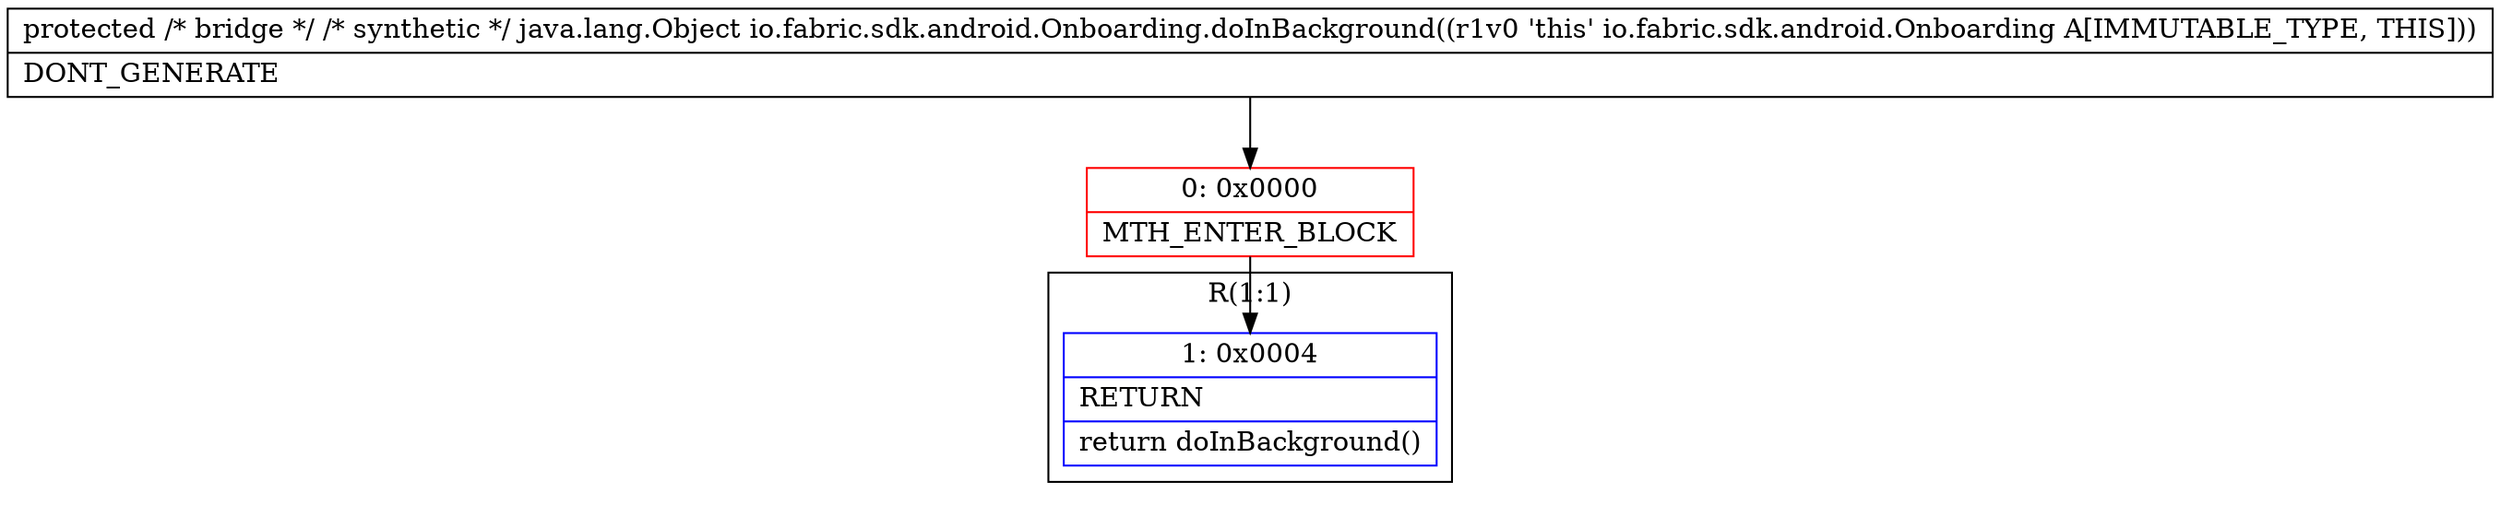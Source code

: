 digraph "CFG forio.fabric.sdk.android.Onboarding.doInBackground()Ljava\/lang\/Object;" {
subgraph cluster_Region_610214029 {
label = "R(1:1)";
node [shape=record,color=blue];
Node_1 [shape=record,label="{1\:\ 0x0004|RETURN\l|return doInBackground()\l}"];
}
Node_0 [shape=record,color=red,label="{0\:\ 0x0000|MTH_ENTER_BLOCK\l}"];
MethodNode[shape=record,label="{protected \/* bridge *\/ \/* synthetic *\/ java.lang.Object io.fabric.sdk.android.Onboarding.doInBackground((r1v0 'this' io.fabric.sdk.android.Onboarding A[IMMUTABLE_TYPE, THIS]))  | DONT_GENERATE\l}"];
MethodNode -> Node_0;
Node_0 -> Node_1;
}

